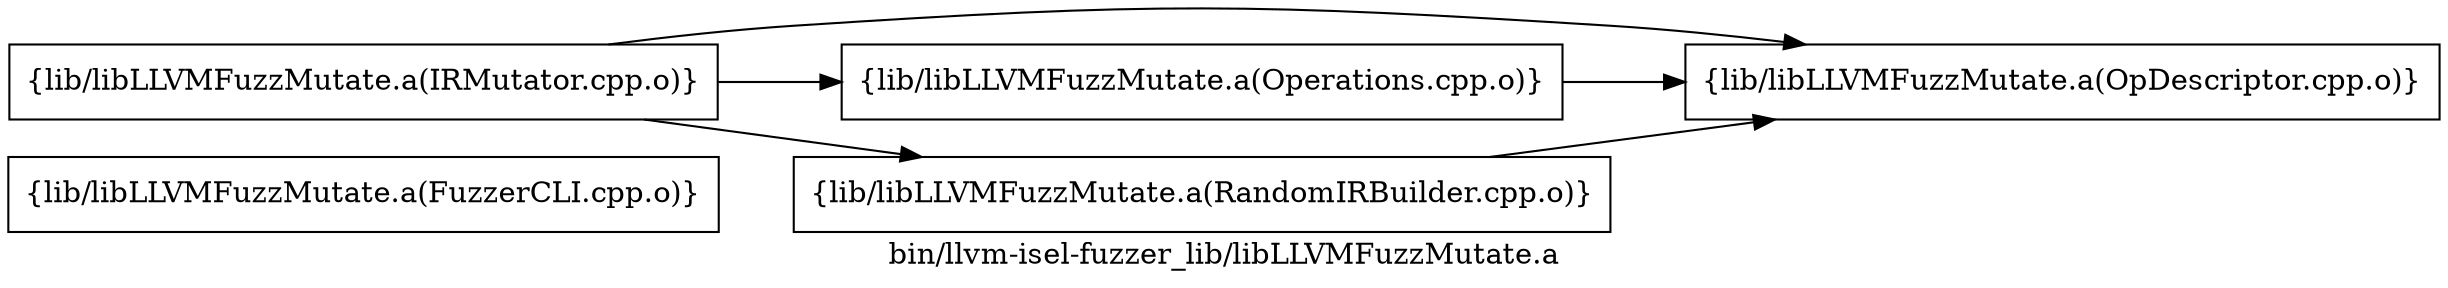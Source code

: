 digraph "bin/llvm-isel-fuzzer_lib/libLLVMFuzzMutate.a" {
	label="bin/llvm-isel-fuzzer_lib/libLLVMFuzzMutate.a";
	rankdir=LR;

	Node0x5597edc1a658 [shape=record,shape=box,group=0,label="{lib/libLLVMFuzzMutate.a(FuzzerCLI.cpp.o)}"];
	Node0x5597edc39468 [shape=record,shape=box,group=0,label="{lib/libLLVMFuzzMutate.a(IRMutator.cpp.o)}"];
	Node0x5597edc39468 -> Node0x5597edc39b98;
	Node0x5597edc39468 -> Node0x5597edc3a2c8;
	Node0x5597edc39468 -> Node0x5597edc3aa98;
	Node0x5597edc39b98 [shape=record,shape=box,group=0,label="{lib/libLLVMFuzzMutate.a(OpDescriptor.cpp.o)}"];
	Node0x5597edc3a2c8 [shape=record,shape=box,group=0,label="{lib/libLLVMFuzzMutate.a(Operations.cpp.o)}"];
	Node0x5597edc3a2c8 -> Node0x5597edc39b98;
	Node0x5597edc3aa98 [shape=record,shape=box,group=0,label="{lib/libLLVMFuzzMutate.a(RandomIRBuilder.cpp.o)}"];
	Node0x5597edc3aa98 -> Node0x5597edc39b98;
}
